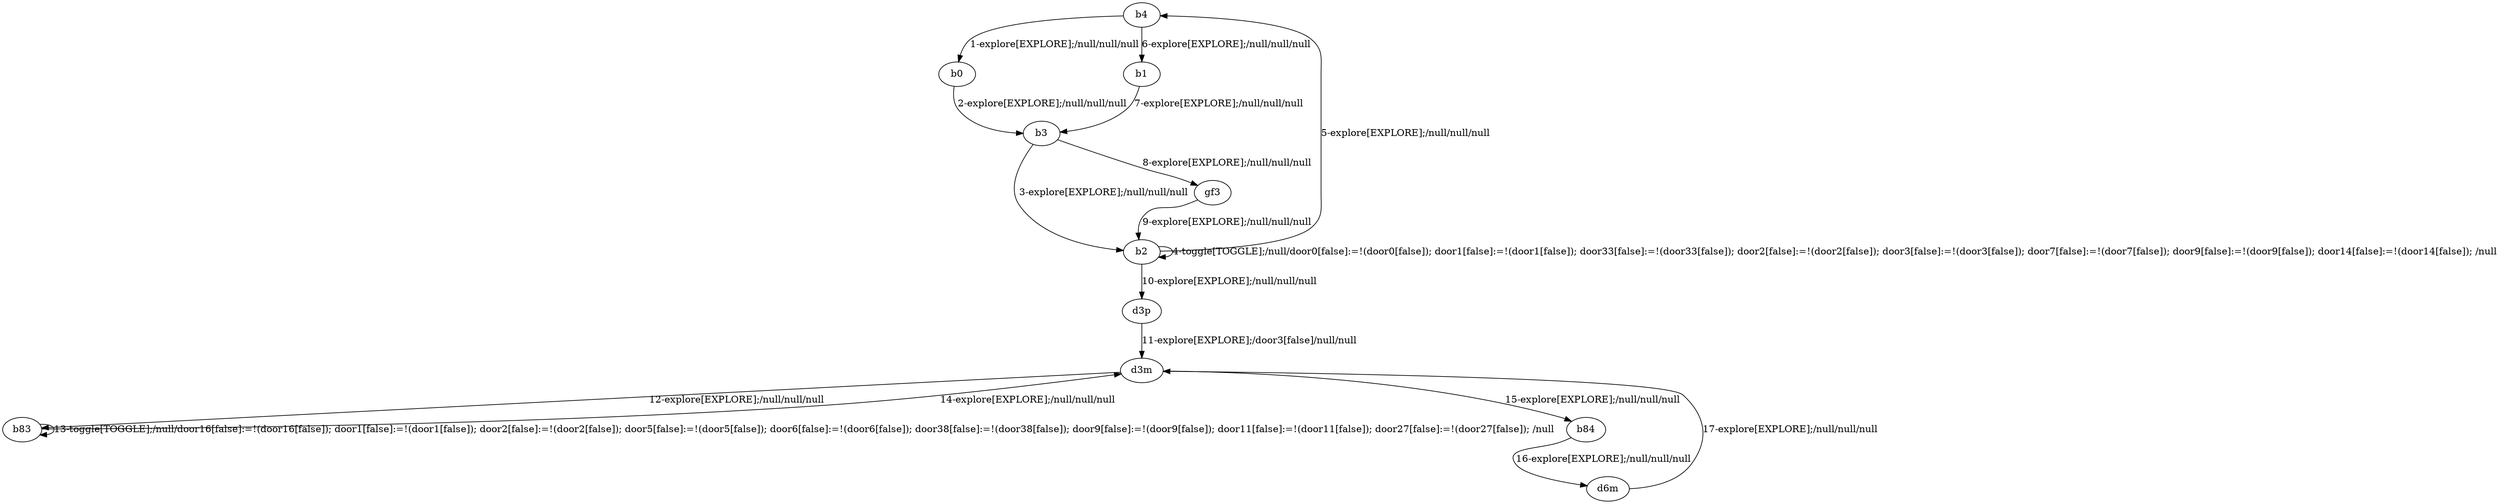 # Total number of goals covered by this test: 2
# d6m --> d3m
# b84 --> d6m

digraph g {
"b4" -> "b0" [label = "1-explore[EXPLORE];/null/null/null"];
"b0" -> "b3" [label = "2-explore[EXPLORE];/null/null/null"];
"b3" -> "b2" [label = "3-explore[EXPLORE];/null/null/null"];
"b2" -> "b2" [label = "4-toggle[TOGGLE];/null/door0[false]:=!(door0[false]); door1[false]:=!(door1[false]); door33[false]:=!(door33[false]); door2[false]:=!(door2[false]); door3[false]:=!(door3[false]); door7[false]:=!(door7[false]); door9[false]:=!(door9[false]); door14[false]:=!(door14[false]); /null"];
"b2" -> "b4" [label = "5-explore[EXPLORE];/null/null/null"];
"b4" -> "b1" [label = "6-explore[EXPLORE];/null/null/null"];
"b1" -> "b3" [label = "7-explore[EXPLORE];/null/null/null"];
"b3" -> "gf3" [label = "8-explore[EXPLORE];/null/null/null"];
"gf3" -> "b2" [label = "9-explore[EXPLORE];/null/null/null"];
"b2" -> "d3p" [label = "10-explore[EXPLORE];/null/null/null"];
"d3p" -> "d3m" [label = "11-explore[EXPLORE];/door3[false]/null/null"];
"d3m" -> "b83" [label = "12-explore[EXPLORE];/null/null/null"];
"b83" -> "b83" [label = "13-toggle[TOGGLE];/null/door16[false]:=!(door16[false]); door1[false]:=!(door1[false]); door2[false]:=!(door2[false]); door5[false]:=!(door5[false]); door6[false]:=!(door6[false]); door38[false]:=!(door38[false]); door9[false]:=!(door9[false]); door11[false]:=!(door11[false]); door27[false]:=!(door27[false]); /null"];
"b83" -> "d3m" [label = "14-explore[EXPLORE];/null/null/null"];
"d3m" -> "b84" [label = "15-explore[EXPLORE];/null/null/null"];
"b84" -> "d6m" [label = "16-explore[EXPLORE];/null/null/null"];
"d6m" -> "d3m" [label = "17-explore[EXPLORE];/null/null/null"];
}